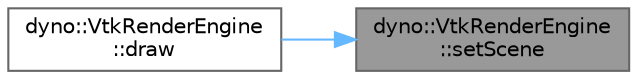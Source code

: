 digraph "dyno::VtkRenderEngine::setScene"
{
 // LATEX_PDF_SIZE
  bgcolor="transparent";
  edge [fontname=Helvetica,fontsize=10,labelfontname=Helvetica,labelfontsize=10];
  node [fontname=Helvetica,fontsize=10,shape=box,height=0.2,width=0.4];
  rankdir="RL";
  Node1 [id="Node000001",label="dyno::VtkRenderEngine\l::setScene",height=0.2,width=0.4,color="gray40", fillcolor="grey60", style="filled", fontcolor="black",tooltip=" "];
  Node1 -> Node2 [id="edge1_Node000001_Node000002",dir="back",color="steelblue1",style="solid",tooltip=" "];
  Node2 [id="Node000002",label="dyno::VtkRenderEngine\l::draw",height=0.2,width=0.4,color="grey40", fillcolor="white", style="filled",URL="$classdyno_1_1_vtk_render_engine.html#a94c9c7952290c637da6e8752d6654981",tooltip=" "];
}
